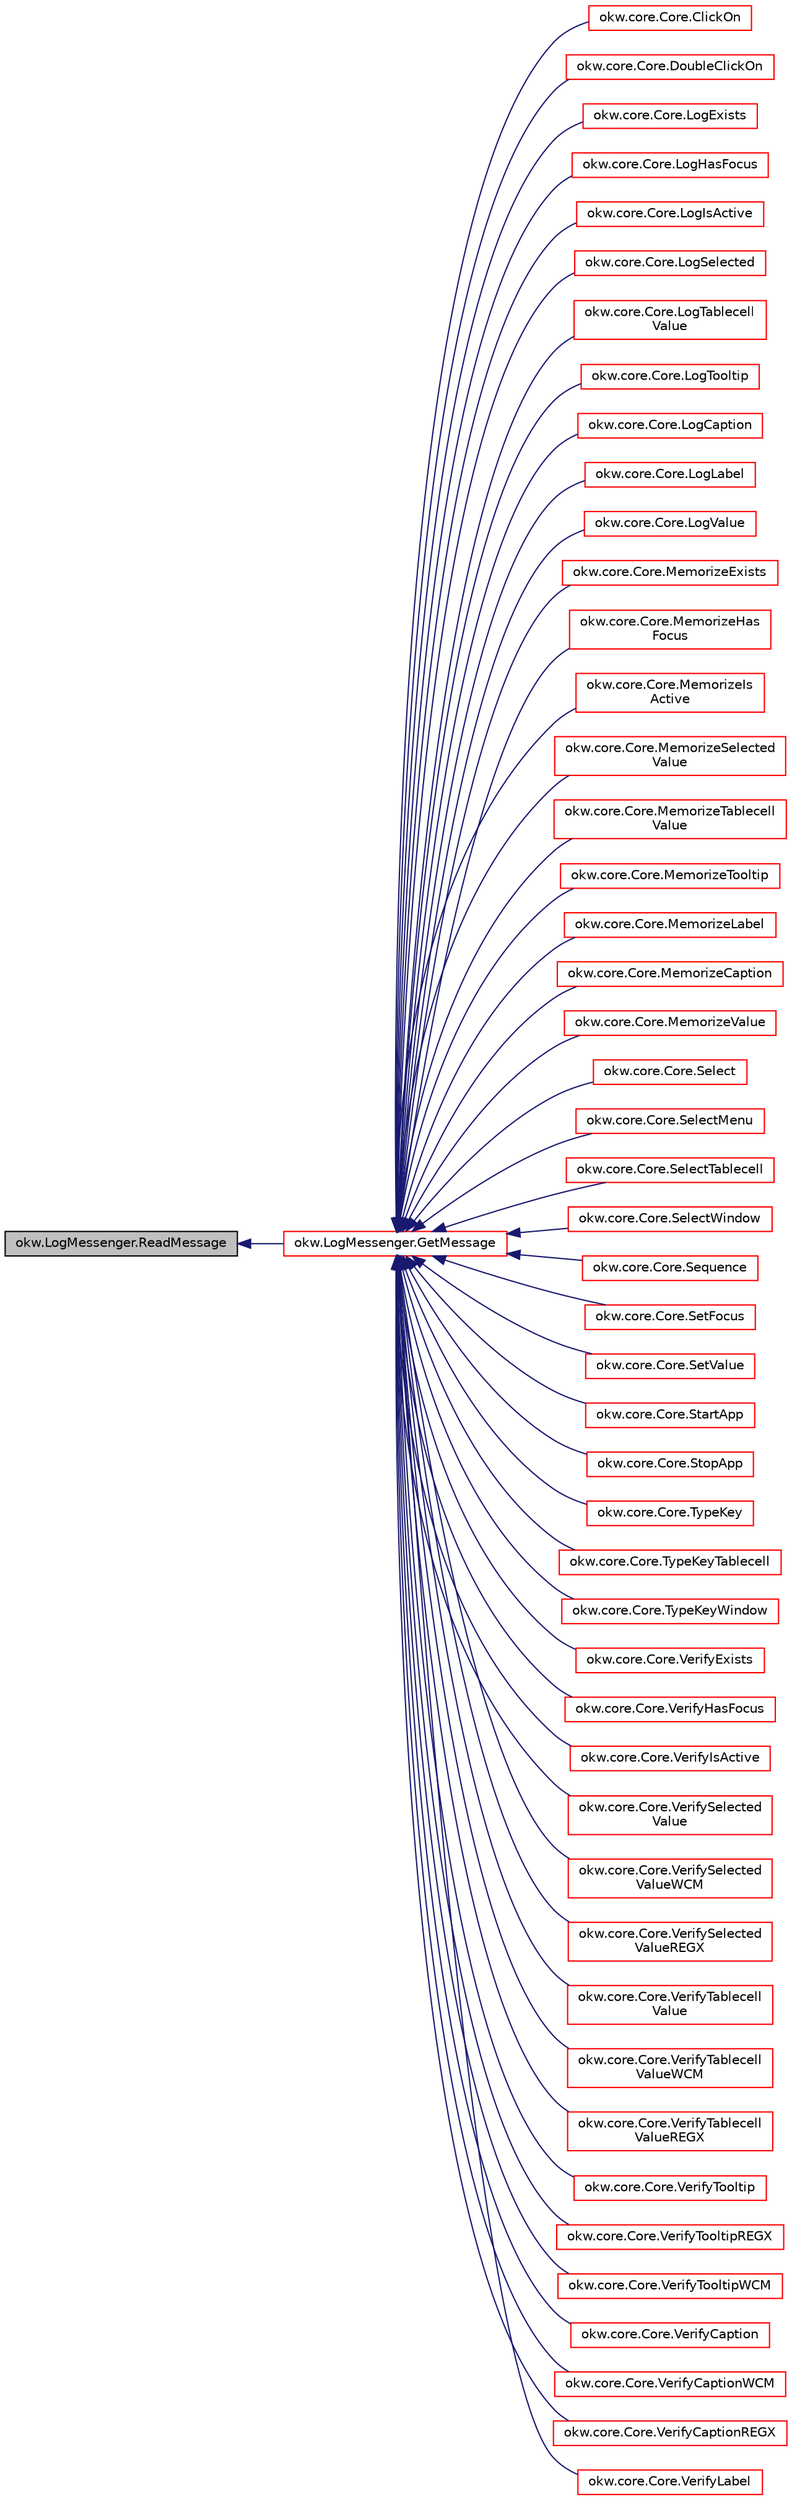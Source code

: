 digraph "okw.LogMessenger.ReadMessage"
{
 // INTERACTIVE_SVG=YES
  edge [fontname="Helvetica",fontsize="10",labelfontname="Helvetica",labelfontsize="10"];
  node [fontname="Helvetica",fontsize="10",shape=record];
  rankdir="LR";
  Node295 [label="okw.LogMessenger.ReadMessage",height=0.2,width=0.4,color="black", fillcolor="grey75", style="filled", fontcolor="black"];
  Node295 -> Node296 [dir="back",color="midnightblue",fontsize="10",style="solid",fontname="Helvetica"];
  Node296 [label="okw.LogMessenger.GetMessage",height=0.2,width=0.4,color="red", fillcolor="white", style="filled",URL="$classokw_1_1_log_messenger.html#af225d1f037d47b3b085175c09d78bdd2",tooltip="Holt die Log-Meldung für MethodeNmae/Textkey ohne weitere Parameter. "];
  Node296 -> Node297 [dir="back",color="midnightblue",fontsize="10",style="solid",fontname="Helvetica"];
  Node297 [label="okw.core.Core.ClickOn",height=0.2,width=0.4,color="red", fillcolor="white", style="filled",URL="$classokw_1_1core_1_1_core.html#a3e601b16ed5c18b3daa279cf61044504",tooltip="Klickt auf das gegebene Objekt. "];
  Node296 -> Node301 [dir="back",color="midnightblue",fontsize="10",style="solid",fontname="Helvetica"];
  Node301 [label="okw.core.Core.DoubleClickOn",height=0.2,width=0.4,color="red", fillcolor="white", style="filled",URL="$classokw_1_1core_1_1_core.html#ac282376df171a9d2d62bfe2f5a624cb2",tooltip="Klickt auf das gegebene Objekt. "];
  Node296 -> Node303 [dir="back",color="midnightblue",fontsize="10",style="solid",fontname="Helvetica"];
  Node303 [label="okw.core.Core.LogExists",height=0.2,width=0.4,color="red", fillcolor="white", style="filled",URL="$classokw_1_1core_1_1_core.html#a40b3422362c40854e75c069250a9c964",tooltip="Protokolliert, ob das gegebene Objekt existiert. "];
  Node296 -> Node305 [dir="back",color="midnightblue",fontsize="10",style="solid",fontname="Helvetica"];
  Node305 [label="okw.core.Core.LogHasFocus",height=0.2,width=0.4,color="red", fillcolor="white", style="filled",URL="$classokw_1_1core_1_1_core.html#a03c5ee5ec358b422d897b56c095d2613",tooltip="Dokumentiert den Fokus-Status des gegebenen Objekts. "];
  Node296 -> Node307 [dir="back",color="midnightblue",fontsize="10",style="solid",fontname="Helvetica"];
  Node307 [label="okw.core.Core.LogIsActive",height=0.2,width=0.4,color="red", fillcolor="white", style="filled",URL="$classokw_1_1core_1_1_core.html#a50d5ec463eec7315aecc7a2f3d1bb6e9",tooltip="Dokumentiert den Status des gegebenen Objekts. "];
  Node296 -> Node309 [dir="back",color="midnightblue",fontsize="10",style="solid",fontname="Helvetica"];
  Node309 [label="okw.core.Core.LogSelected",height=0.2,width=0.4,color="red", fillcolor="white", style="filled",URL="$classokw_1_1core_1_1_core.html#a7d2e15f017823e0df6c45fe7fe8251c0",tooltip="Dokumentiert den markierten Text des gegebenen Objekts. "];
  Node296 -> Node311 [dir="back",color="midnightblue",fontsize="10",style="solid",fontname="Helvetica"];
  Node311 [label="okw.core.Core.LogTablecell\lValue",height=0.2,width=0.4,color="red", fillcolor="white", style="filled",URL="$classokw_1_1core_1_1_core.html#ad33d08973ab4bfdc740acd14aa20364f",tooltip="Dokumentiert den Wert der ausgewählten Zelle. "];
  Node296 -> Node313 [dir="back",color="midnightblue",fontsize="10",style="solid",fontname="Helvetica"];
  Node313 [label="okw.core.Core.LogTooltip",height=0.2,width=0.4,color="red", fillcolor="white", style="filled",URL="$classokw_1_1core_1_1_core.html#a865a6eab7d2b9fe768ac92e0b6272af8",tooltip="Dokumentiert die Kurzinfo zu einem Werkzeug des gegebenen Objekts. "];
  Node296 -> Node315 [dir="back",color="midnightblue",fontsize="10",style="solid",fontname="Helvetica"];
  Node315 [label="okw.core.Core.LogCaption",height=0.2,width=0.4,color="red", fillcolor="white", style="filled",URL="$classokw_1_1core_1_1_core.html#a0aa220ef8efe2df075093c4eb2a08212",tooltip="Keine Beschreibung zu \"LogCaption\" verfügbar. "];
  Node296 -> Node317 [dir="back",color="midnightblue",fontsize="10",style="solid",fontname="Helvetica"];
  Node317 [label="okw.core.Core.LogLabel",height=0.2,width=0.4,color="red", fillcolor="white", style="filled",URL="$classokw_1_1core_1_1_core.html#a6d1157e91ec02c1f765d015ed03428b6",tooltip="Keine Beschreibung zu \"LogLabel\" verfügbar. "];
  Node296 -> Node319 [dir="back",color="midnightblue",fontsize="10",style="solid",fontname="Helvetica"];
  Node319 [label="okw.core.Core.LogValue",height=0.2,width=0.4,color="red", fillcolor="white", style="filled",URL="$classokw_1_1core_1_1_core.html#a9087a6954326ab2e0ec251a875b58496",tooltip="Dokumentiert den Standartwert eines Objekts. "];
  Node296 -> Node321 [dir="back",color="midnightblue",fontsize="10",style="solid",fontname="Helvetica"];
  Node321 [label="okw.core.Core.MemorizeExists",height=0.2,width=0.4,color="red", fillcolor="white", style="filled",URL="$classokw_1_1core_1_1_core.html#aa658863b5193d66b93b5e71ad3785e47",tooltip="Merkt sich den aktuell existierenden Zustand des Objekts. "];
  Node296 -> Node323 [dir="back",color="midnightblue",fontsize="10",style="solid",fontname="Helvetica"];
  Node323 [label="okw.core.Core.MemorizeHas\lFocus",height=0.2,width=0.4,color="red", fillcolor="white", style="filled",URL="$classokw_1_1core_1_1_core.html#af476a6399f7554f11a332d521fa4957e",tooltip="Keine Beschreibung zu \"MemorizeHasFocus\" verfügbar. "];
  Node296 -> Node325 [dir="back",color="midnightblue",fontsize="10",style="solid",fontname="Helvetica"];
  Node325 [label="okw.core.Core.MemorizeIs\lActive",height=0.2,width=0.4,color="red", fillcolor="white", style="filled",URL="$classokw_1_1core_1_1_core.html#a69fb76c04f4cfaa44b65f5477768455c",tooltip="Merkt sich den Zustand des gegebenen Objekts. "];
  Node296 -> Node327 [dir="back",color="midnightblue",fontsize="10",style="solid",fontname="Helvetica"];
  Node327 [label="okw.core.Core.MemorizeSelected\lValue",height=0.2,width=0.4,color="red", fillcolor="white", style="filled",URL="$classokw_1_1core_1_1_core.html#ae13536308d66e68f25d673af7fec2d2b",tooltip="Keine Beschreibung zu \"MemorizeSelectedValue\" verfügbar. "];
  Node296 -> Node329 [dir="back",color="midnightblue",fontsize="10",style="solid",fontname="Helvetica"];
  Node329 [label="okw.core.Core.MemorizeTablecell\lValue",height=0.2,width=0.4,color="red", fillcolor="white", style="filled",URL="$classokw_1_1core_1_1_core.html#a67a1a2afd49b3f0e696f86e78a599c4b",tooltip="Merkt sich den Wert der gegebenen Zelle in der Tabelle. "];
  Node296 -> Node331 [dir="back",color="midnightblue",fontsize="10",style="solid",fontname="Helvetica"];
  Node331 [label="okw.core.Core.MemorizeTooltip",height=0.2,width=0.4,color="red", fillcolor="white", style="filled",URL="$classokw_1_1core_1_1_core.html#a394fc596a02f7af416f4505a788301c1",tooltip="Dokumentiert den Tooltip-Text (Kurzinformation) des gegebenen Objekts. "];
  Node296 -> Node333 [dir="back",color="midnightblue",fontsize="10",style="solid",fontname="Helvetica"];
  Node333 [label="okw.core.Core.MemorizeLabel",height=0.2,width=0.4,color="red", fillcolor="white", style="filled",URL="$classokw_1_1core_1_1_core.html#a85d56eaf394a4e6a0f67979e5d3c58fa",tooltip="Keine Beschreibung zu \"MemorizeLabel\" verfügbar. "];
  Node296 -> Node335 [dir="back",color="midnightblue",fontsize="10",style="solid",fontname="Helvetica"];
  Node335 [label="okw.core.Core.MemorizeCaption",height=0.2,width=0.4,color="red", fillcolor="white", style="filled",URL="$classokw_1_1core_1_1_core.html#a45d00018ce652231985a88ca26d34da7",tooltip="Keine Beschreibung zu \"MemorizeCaption\" verfügbar. "];
  Node296 -> Node337 [dir="back",color="midnightblue",fontsize="10",style="solid",fontname="Helvetica"];
  Node337 [label="okw.core.Core.MemorizeValue",height=0.2,width=0.4,color="red", fillcolor="white", style="filled",URL="$classokw_1_1core_1_1_core.html#ac8440162926bfc169ee483bd7f860117",tooltip="Merkt sich den Standartwert eines Objekts. "];
  Node296 -> Node339 [dir="back",color="midnightblue",fontsize="10",style="solid",fontname="Helvetica"];
  Node339 [label="okw.core.Core.Select",height=0.2,width=0.4,color="red", fillcolor="white", style="filled",URL="$classokw_1_1core_1_1_core.html#af118e712145af544f4045c3bf636311b",tooltip="Auswahl aller Zeilen einer Liste/Tabelle, welche die gegebenen Daten enthalten. "];
  Node296 -> Node341 [dir="back",color="midnightblue",fontsize="10",style="solid",fontname="Helvetica"];
  Node341 [label="okw.core.Core.SelectMenu",height=0.2,width=0.4,color="red", fillcolor="white", style="filled",URL="$classokw_1_1core_1_1_core.html#ad456e1c840aa697b44843afd9fefa8e2",tooltip="Wählt den gegebenen Menü-Eintrag aus. "];
  Node296 -> Node343 [dir="back",color="midnightblue",fontsize="10",style="solid",fontname="Helvetica"];
  Node343 [label="okw.core.Core.SelectTablecell",height=0.2,width=0.4,color="red", fillcolor="white", style="filled",URL="$classokw_1_1core_1_1_core.html#a02e398b0aa11815b25b1471e4ce2795e",tooltip="Wählt die gegebene Tabellenzelle aus. "];
  Node296 -> Node345 [dir="back",color="midnightblue",fontsize="10",style="solid",fontname="Helvetica"];
  Node345 [label="okw.core.Core.SelectWindow",height=0.2,width=0.4,color="red", fillcolor="white", style="filled",URL="$classokw_1_1core_1_1_core.html#a6a68660eb5e34965522896e2a5c48314",tooltip="Setzt den Kontext auf das gegebene Fenster. "];
  Node296 -> Node347 [dir="back",color="midnightblue",fontsize="10",style="solid",fontname="Helvetica"];
  Node347 [label="okw.core.Core.Sequence",height=0.2,width=0.4,color="red", fillcolor="white", style="filled",URL="$classokw_1_1core_1_1_core.html#ab0cd601b3ec8b8e20755ed24a3d8680b",tooltip="Ruft die Sequenz eines Fensters auf. "];
  Node296 -> Node349 [dir="back",color="midnightblue",fontsize="10",style="solid",fontname="Helvetica"];
  Node349 [label="okw.core.Core.SetFocus",height=0.2,width=0.4,color="red", fillcolor="white", style="filled",URL="$classokw_1_1core_1_1_core.html#a343aac009274a866520db97ec9cc793a",tooltip="Setzt den Fokus auf das gegebene Fensterobjekt. "];
  Node296 -> Node351 [dir="back",color="midnightblue",fontsize="10",style="solid",fontname="Helvetica"];
  Node351 [label="okw.core.Core.SetValue",height=0.2,width=0.4,color="red", fillcolor="white", style="filled",URL="$classokw_1_1core_1_1_core.html#a7088065564f2909025435c0c5594926c",tooltip="Setzt den Wert des gegebenen Fensterobjekts auf den gegebenen Wert. "];
  Node296 -> Node353 [dir="back",color="midnightblue",fontsize="10",style="solid",fontname="Helvetica"];
  Node353 [label="okw.core.Core.StartApp",height=0.2,width=0.4,color="red", fillcolor="white", style="filled",URL="$classokw_1_1core_1_1_core.html#ac20a22275b6aea1c4e551dce1fd0c1e9",tooltip="Startet die gegebene Anwendung. "];
  Node296 -> Node355 [dir="back",color="midnightblue",fontsize="10",style="solid",fontname="Helvetica"];
  Node355 [label="okw.core.Core.StopApp",height=0.2,width=0.4,color="red", fillcolor="white", style="filled",URL="$classokw_1_1core_1_1_core.html#a13d953a145a5e1bc776785f8433ba69c",tooltip="Beendet eine gegebene Anwendung. "];
  Node296 -> Node357 [dir="back",color="midnightblue",fontsize="10",style="solid",fontname="Helvetica"];
  Node357 [label="okw.core.Core.TypeKey",height=0.2,width=0.4,color="red", fillcolor="white", style="filled",URL="$classokw_1_1core_1_1_core.html#ad09bf3a237b88913dbe9ebc228db1cf3",tooltip="Tastatureingaben von Daten in das aktive Fensterobjekt. "];
  Node296 -> Node359 [dir="back",color="midnightblue",fontsize="10",style="solid",fontname="Helvetica"];
  Node359 [label="okw.core.Core.TypeKeyTablecell",height=0.2,width=0.4,color="red", fillcolor="white", style="filled",URL="$classokw_1_1core_1_1_core.html#a86cffd624c6b0a94074479b6fe3260de",tooltip="Eingabe von Daten in eine gegebene Tabellenzelle über die Tastatur. "];
  Node296 -> Node361 [dir="back",color="midnightblue",fontsize="10",style="solid",fontname="Helvetica"];
  Node361 [label="okw.core.Core.TypeKeyWindow",height=0.2,width=0.4,color="red", fillcolor="white", style="filled",URL="$classokw_1_1core_1_1_core.html#acfdd78869f2151c68f7cc9e4b8acd890",tooltip="Tastatureingabe in ein bestimmtes Fensterobjekt. "];
  Node296 -> Node363 [dir="back",color="midnightblue",fontsize="10",style="solid",fontname="Helvetica"];
  Node363 [label="okw.core.Core.VerifyExists",height=0.2,width=0.4,color="red", fillcolor="white", style="filled",URL="$classokw_1_1core_1_1_core.html#a47af0e08b2bde199fc5d10dee040ac1b",tooltip="Prüft, ob das gegebene Objekt existiert. "];
  Node296 -> Node365 [dir="back",color="midnightblue",fontsize="10",style="solid",fontname="Helvetica"];
  Node365 [label="okw.core.Core.VerifyHasFocus",height=0.2,width=0.4,color="red", fillcolor="white", style="filled",URL="$classokw_1_1core_1_1_core.html#ade5d877223a28ce11b57c8b94ab1a2eb",tooltip="Vergleicht den Fokus-Zustand des gegebenen Objekts mit dem erwarteten Wert. "];
  Node296 -> Node367 [dir="back",color="midnightblue",fontsize="10",style="solid",fontname="Helvetica"];
  Node367 [label="okw.core.Core.VerifyIsActive",height=0.2,width=0.4,color="red", fillcolor="white", style="filled",URL="$classokw_1_1core_1_1_core.html#af9261f054d5a82396c678851ade66b1b",tooltip="Vergleicht den Fokus-Status des gegebenen Objekts mit dem erwarteten Wert. "];
  Node296 -> Node369 [dir="back",color="midnightblue",fontsize="10",style="solid",fontname="Helvetica"];
  Node369 [label="okw.core.Core.VerifySelected\lValue",height=0.2,width=0.4,color="red", fillcolor="white", style="filled",URL="$classokw_1_1core_1_1_core.html#ab243fc4ed28faf2ee9e7cd3123b8f13c",tooltip="Vergleicht den ausgewählten Wert des gegebenen Listenobjekts mit dem erwarteten Wert. "];
  Node296 -> Node371 [dir="back",color="midnightblue",fontsize="10",style="solid",fontname="Helvetica"];
  Node371 [label="okw.core.Core.VerifySelected\lValueWCM",height=0.2,width=0.4,color="red", fillcolor="white", style="filled",URL="$classokw_1_1core_1_1_core.html#ad0ff49c39bbe4fdc3477df1527bf7c58"];
  Node296 -> Node373 [dir="back",color="midnightblue",fontsize="10",style="solid",fontname="Helvetica"];
  Node373 [label="okw.core.Core.VerifySelected\lValueREGX",height=0.2,width=0.4,color="red", fillcolor="white", style="filled",URL="$classokw_1_1core_1_1_core.html#a34e7722cddcc1eae53b714f4883a02f2",tooltip="Vergleicht den ausgewählten Wert des gegebenen Listenobjekts mit dem erwarteten Wert. "];
  Node296 -> Node375 [dir="back",color="midnightblue",fontsize="10",style="solid",fontname="Helvetica"];
  Node375 [label="okw.core.Core.VerifyTablecell\lValue",height=0.2,width=0.4,color="red", fillcolor="white", style="filled",URL="$classokw_1_1core_1_1_core.html#ad15cc0817387e5b6db0ae8b11619226f",tooltip="Vergleicht den Inhalt der gegebenen Tabellenzelle mit dem erwarteten Wert. "];
  Node296 -> Node377 [dir="back",color="midnightblue",fontsize="10",style="solid",fontname="Helvetica"];
  Node377 [label="okw.core.Core.VerifyTablecell\lValueWCM",height=0.2,width=0.4,color="red", fillcolor="white", style="filled",URL="$classokw_1_1core_1_1_core.html#add884d5c22a8a05b762e3bc06a7ed02a"];
  Node296 -> Node379 [dir="back",color="midnightblue",fontsize="10",style="solid",fontname="Helvetica"];
  Node379 [label="okw.core.Core.VerifyTablecell\lValueREGX",height=0.2,width=0.4,color="red", fillcolor="white", style="filled",URL="$classokw_1_1core_1_1_core.html#a3c0af68470649d10f4143ac58398ef03"];
  Node296 -> Node381 [dir="back",color="midnightblue",fontsize="10",style="solid",fontname="Helvetica"];
  Node381 [label="okw.core.Core.VerifyTooltip",height=0.2,width=0.4,color="red", fillcolor="white", style="filled",URL="$classokw_1_1core_1_1_core.html#aa53c4a10dcd4eb1a6ae2c41eb9f23ee2",tooltip="Prüft den Tooltip-Text eines Objektes. "];
  Node296 -> Node383 [dir="back",color="midnightblue",fontsize="10",style="solid",fontname="Helvetica"];
  Node383 [label="okw.core.Core.VerifyTooltipREGX",height=0.2,width=0.4,color="red", fillcolor="white", style="filled",URL="$classokw_1_1core_1_1_core.html#a32ef0062d4814e329183c7110d2918e2",tooltip="Prüft den Standardwert eines Objektes (in den meisten Fällen ist dies der angezeigte Text)..."];
  Node296 -> Node385 [dir="back",color="midnightblue",fontsize="10",style="solid",fontname="Helvetica"];
  Node385 [label="okw.core.Core.VerifyTooltipWCM",height=0.2,width=0.4,color="red", fillcolor="white", style="filled",URL="$classokw_1_1core_1_1_core.html#a160aacb0d6817770fde1faeaf6749af3",tooltip="Prüft den Tooltip-Text eines Objektes (in den meisten Fällen ist dies der angezeigte Text)..."];
  Node296 -> Node387 [dir="back",color="midnightblue",fontsize="10",style="solid",fontname="Helvetica"];
  Node387 [label="okw.core.Core.VerifyCaption",height=0.2,width=0.4,color="red", fillcolor="white", style="filled",URL="$classokw_1_1core_1_1_core.html#a742f7a967804814e172358e1ed9e3579",tooltip="Überprüft die Überschrift des Objektes. "];
  Node296 -> Node389 [dir="back",color="midnightblue",fontsize="10",style="solid",fontname="Helvetica"];
  Node389 [label="okw.core.Core.VerifyCaptionWCM",height=0.2,width=0.4,color="red", fillcolor="white", style="filled",URL="$classokw_1_1core_1_1_core.html#a1dc3f5a21cba756cd6448f88280342ec",tooltip="Überprüft die Überschrift des Objektes. "];
  Node296 -> Node391 [dir="back",color="midnightblue",fontsize="10",style="solid",fontname="Helvetica"];
  Node391 [label="okw.core.Core.VerifyCaptionREGX",height=0.2,width=0.4,color="red", fillcolor="white", style="filled",URL="$classokw_1_1core_1_1_core.html#adb7da11977acc1b851caac445eb37451",tooltip="Überprüft die Überschrift des Objektes. "];
  Node296 -> Node393 [dir="back",color="midnightblue",fontsize="10",style="solid",fontname="Helvetica"];
  Node393 [label="okw.core.Core.VerifyLabel",height=0.2,width=0.4,color="red", fillcolor="white", style="filled",URL="$classokw_1_1core_1_1_core.html#a278a288682afcbfad17e90df17e3c53d",tooltip="Überprüft die Beschreibung des Objektes. "];
}
